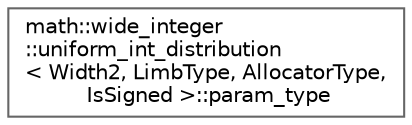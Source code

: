 digraph "Graphical Class Hierarchy"
{
 // LATEX_PDF_SIZE
  bgcolor="transparent";
  edge [fontname=Helvetica,fontsize=10,labelfontname=Helvetica,labelfontsize=10];
  node [fontname=Helvetica,fontsize=10,shape=box,height=0.2,width=0.4];
  rankdir="LR";
  Node0 [label="math::wide_integer\l::uniform_int_distribution\l\< Width2, LimbType, AllocatorType,\l IsSigned \>::param_type",height=0.2,width=0.4,color="grey40", fillcolor="white", style="filled",URL="$structmath_1_1wide__integer_1_1uniform__int__distribution_1_1param__type.html",tooltip=" "];
}
